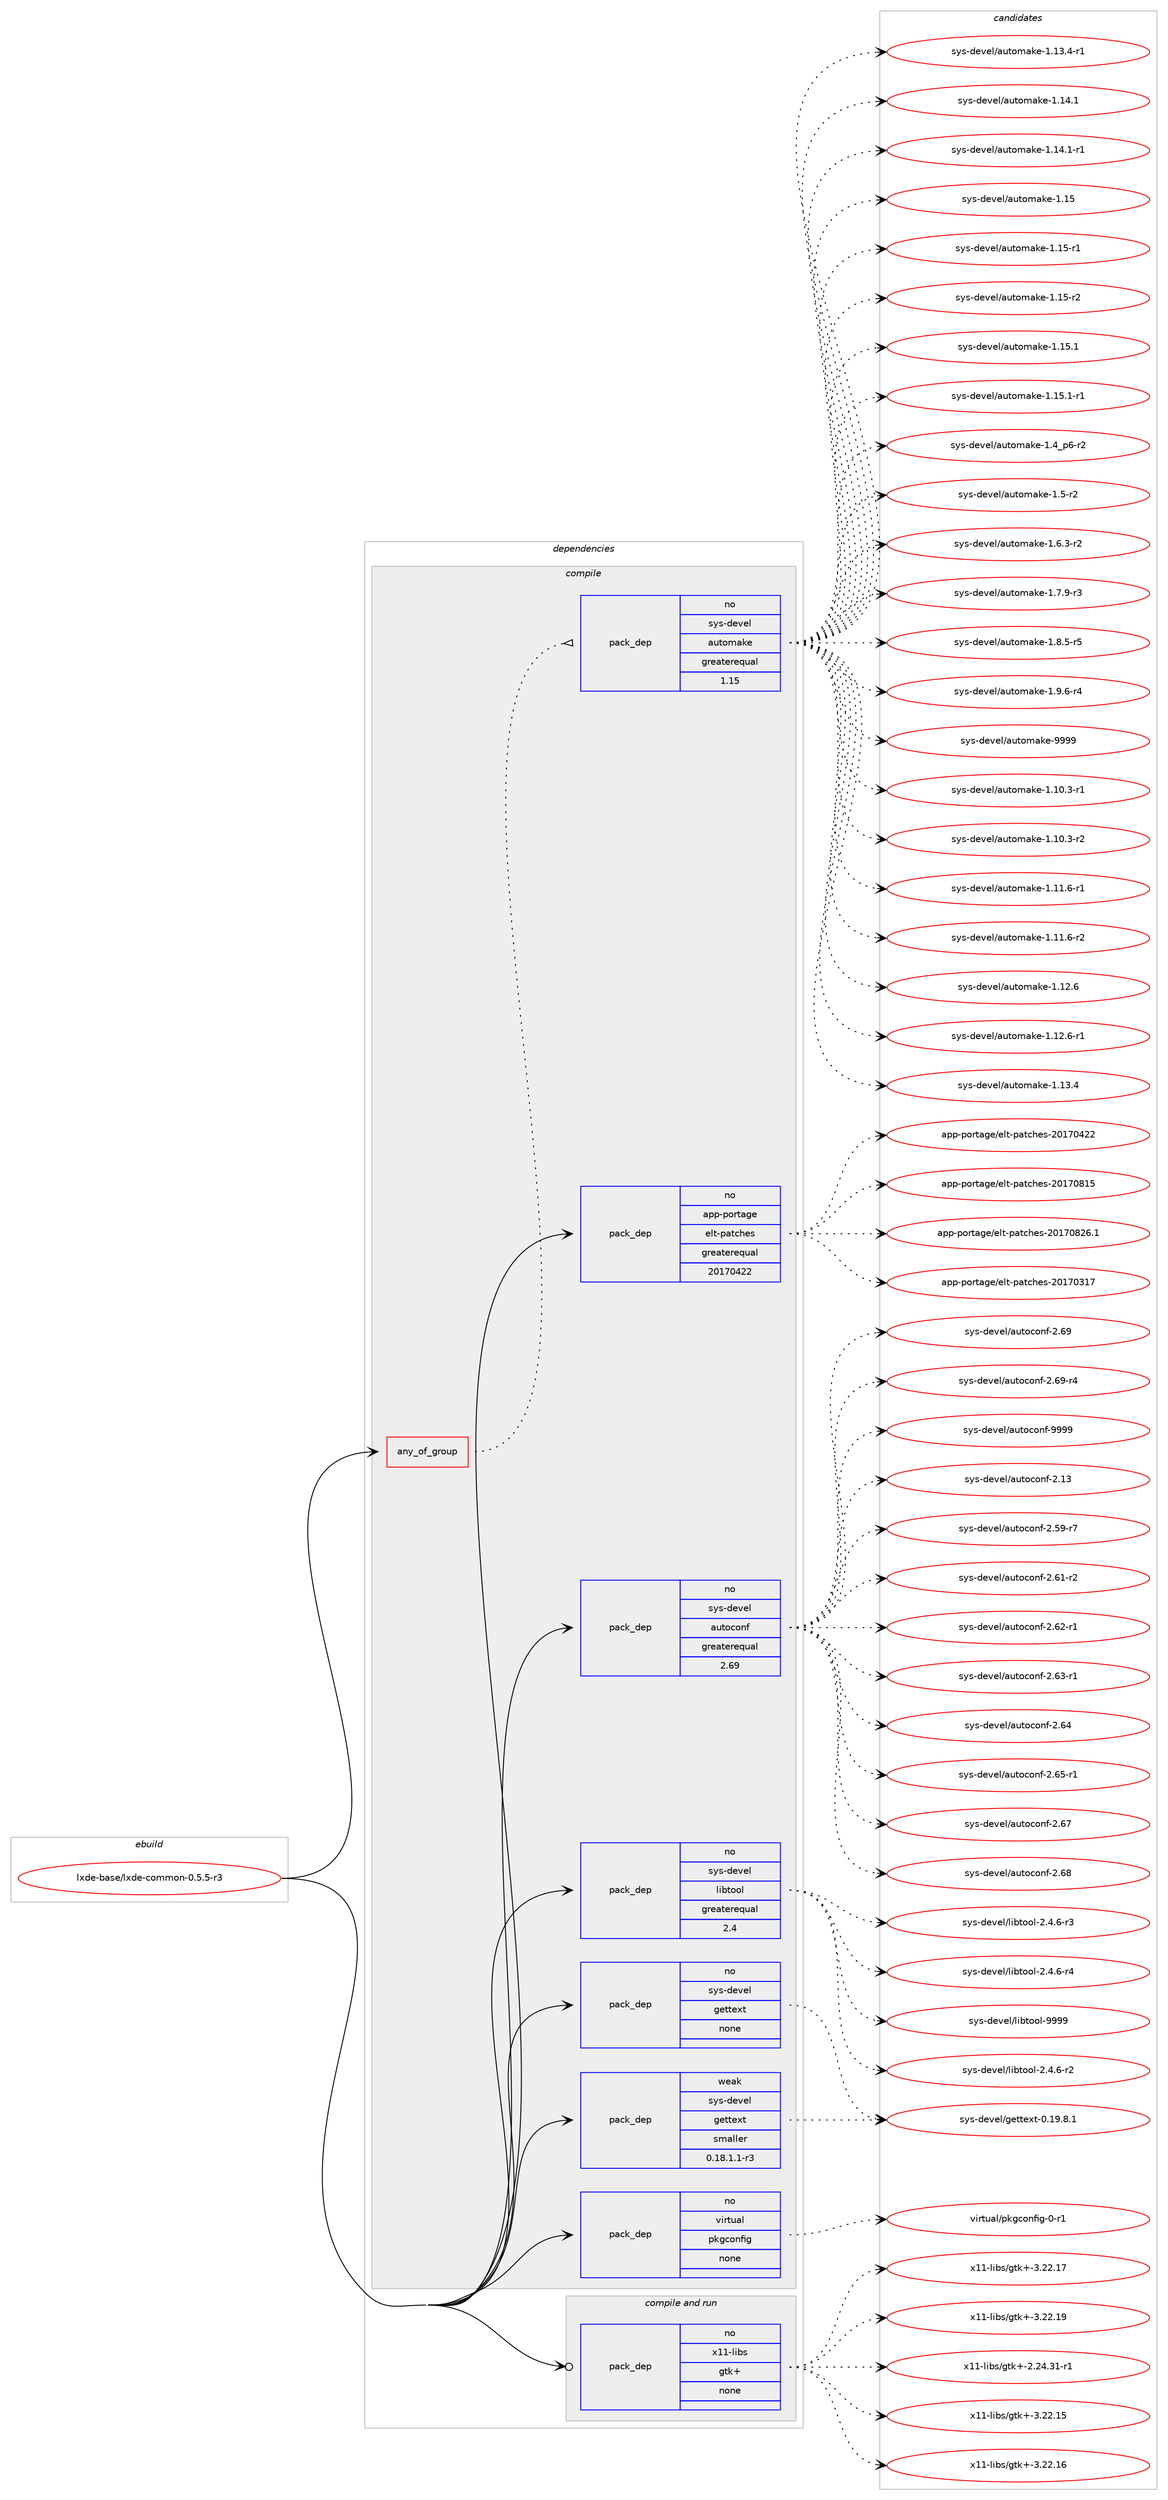 digraph prolog {

# *************
# Graph options
# *************

newrank=true;
concentrate=true;
compound=true;
graph [rankdir=LR,fontname=Helvetica,fontsize=10,ranksep=1.5];#, ranksep=2.5, nodesep=0.2];
edge  [arrowhead=vee];
node  [fontname=Helvetica,fontsize=10];

# **********
# The ebuild
# **********

subgraph cluster_leftcol {
color=gray;
rank=same;
label=<<i>ebuild</i>>;
id [label="lxde-base/lxde-common-0.5.5-r3", color=red, width=4, href="../lxde-base/lxde-common-0.5.5-r3.svg"];
}

# ****************
# The dependencies
# ****************

subgraph cluster_midcol {
color=gray;
label=<<i>dependencies</i>>;
subgraph cluster_compile {
fillcolor="#eeeeee";
style=filled;
label=<<i>compile</i>>;
subgraph any4926 {
dependency338616 [label=<<TABLE BORDER="0" CELLBORDER="1" CELLSPACING="0" CELLPADDING="4"><TR><TD CELLPADDING="10">any_of_group</TD></TR></TABLE>>, shape=none, color=red];subgraph pack248932 {
dependency338617 [label=<<TABLE BORDER="0" CELLBORDER="1" CELLSPACING="0" CELLPADDING="4" WIDTH="220"><TR><TD ROWSPAN="6" CELLPADDING="30">pack_dep</TD></TR><TR><TD WIDTH="110">no</TD></TR><TR><TD>sys-devel</TD></TR><TR><TD>automake</TD></TR><TR><TD>greaterequal</TD></TR><TR><TD>1.15</TD></TR></TABLE>>, shape=none, color=blue];
}
dependency338616:e -> dependency338617:w [weight=20,style="dotted",arrowhead="oinv"];
}
id:e -> dependency338616:w [weight=20,style="solid",arrowhead="vee"];
subgraph pack248933 {
dependency338618 [label=<<TABLE BORDER="0" CELLBORDER="1" CELLSPACING="0" CELLPADDING="4" WIDTH="220"><TR><TD ROWSPAN="6" CELLPADDING="30">pack_dep</TD></TR><TR><TD WIDTH="110">no</TD></TR><TR><TD>app-portage</TD></TR><TR><TD>elt-patches</TD></TR><TR><TD>greaterequal</TD></TR><TR><TD>20170422</TD></TR></TABLE>>, shape=none, color=blue];
}
id:e -> dependency338618:w [weight=20,style="solid",arrowhead="vee"];
subgraph pack248934 {
dependency338619 [label=<<TABLE BORDER="0" CELLBORDER="1" CELLSPACING="0" CELLPADDING="4" WIDTH="220"><TR><TD ROWSPAN="6" CELLPADDING="30">pack_dep</TD></TR><TR><TD WIDTH="110">no</TD></TR><TR><TD>sys-devel</TD></TR><TR><TD>autoconf</TD></TR><TR><TD>greaterequal</TD></TR><TR><TD>2.69</TD></TR></TABLE>>, shape=none, color=blue];
}
id:e -> dependency338619:w [weight=20,style="solid",arrowhead="vee"];
subgraph pack248935 {
dependency338620 [label=<<TABLE BORDER="0" CELLBORDER="1" CELLSPACING="0" CELLPADDING="4" WIDTH="220"><TR><TD ROWSPAN="6" CELLPADDING="30">pack_dep</TD></TR><TR><TD WIDTH="110">no</TD></TR><TR><TD>sys-devel</TD></TR><TR><TD>gettext</TD></TR><TR><TD>none</TD></TR><TR><TD></TD></TR></TABLE>>, shape=none, color=blue];
}
id:e -> dependency338620:w [weight=20,style="solid",arrowhead="vee"];
subgraph pack248936 {
dependency338621 [label=<<TABLE BORDER="0" CELLBORDER="1" CELLSPACING="0" CELLPADDING="4" WIDTH="220"><TR><TD ROWSPAN="6" CELLPADDING="30">pack_dep</TD></TR><TR><TD WIDTH="110">no</TD></TR><TR><TD>sys-devel</TD></TR><TR><TD>libtool</TD></TR><TR><TD>greaterequal</TD></TR><TR><TD>2.4</TD></TR></TABLE>>, shape=none, color=blue];
}
id:e -> dependency338621:w [weight=20,style="solid",arrowhead="vee"];
subgraph pack248937 {
dependency338622 [label=<<TABLE BORDER="0" CELLBORDER="1" CELLSPACING="0" CELLPADDING="4" WIDTH="220"><TR><TD ROWSPAN="6" CELLPADDING="30">pack_dep</TD></TR><TR><TD WIDTH="110">no</TD></TR><TR><TD>virtual</TD></TR><TR><TD>pkgconfig</TD></TR><TR><TD>none</TD></TR><TR><TD></TD></TR></TABLE>>, shape=none, color=blue];
}
id:e -> dependency338622:w [weight=20,style="solid",arrowhead="vee"];
subgraph pack248938 {
dependency338623 [label=<<TABLE BORDER="0" CELLBORDER="1" CELLSPACING="0" CELLPADDING="4" WIDTH="220"><TR><TD ROWSPAN="6" CELLPADDING="30">pack_dep</TD></TR><TR><TD WIDTH="110">weak</TD></TR><TR><TD>sys-devel</TD></TR><TR><TD>gettext</TD></TR><TR><TD>smaller</TD></TR><TR><TD>0.18.1.1-r3</TD></TR></TABLE>>, shape=none, color=blue];
}
id:e -> dependency338623:w [weight=20,style="solid",arrowhead="vee"];
}
subgraph cluster_compileandrun {
fillcolor="#eeeeee";
style=filled;
label=<<i>compile and run</i>>;
subgraph pack248939 {
dependency338624 [label=<<TABLE BORDER="0" CELLBORDER="1" CELLSPACING="0" CELLPADDING="4" WIDTH="220"><TR><TD ROWSPAN="6" CELLPADDING="30">pack_dep</TD></TR><TR><TD WIDTH="110">no</TD></TR><TR><TD>x11-libs</TD></TR><TR><TD>gtk+</TD></TR><TR><TD>none</TD></TR><TR><TD></TD></TR></TABLE>>, shape=none, color=blue];
}
id:e -> dependency338624:w [weight=20,style="solid",arrowhead="odotvee"];
}
subgraph cluster_run {
fillcolor="#eeeeee";
style=filled;
label=<<i>run</i>>;
}
}

# **************
# The candidates
# **************

subgraph cluster_choices {
rank=same;
color=gray;
label=<<i>candidates</i>>;

subgraph choice248932 {
color=black;
nodesep=1;
choice11512111545100101118101108479711711611110997107101454946494846514511449 [label="sys-devel/automake-1.10.3-r1", color=red, width=4,href="../sys-devel/automake-1.10.3-r1.svg"];
choice11512111545100101118101108479711711611110997107101454946494846514511450 [label="sys-devel/automake-1.10.3-r2", color=red, width=4,href="../sys-devel/automake-1.10.3-r2.svg"];
choice11512111545100101118101108479711711611110997107101454946494946544511449 [label="sys-devel/automake-1.11.6-r1", color=red, width=4,href="../sys-devel/automake-1.11.6-r1.svg"];
choice11512111545100101118101108479711711611110997107101454946494946544511450 [label="sys-devel/automake-1.11.6-r2", color=red, width=4,href="../sys-devel/automake-1.11.6-r2.svg"];
choice1151211154510010111810110847971171161111099710710145494649504654 [label="sys-devel/automake-1.12.6", color=red, width=4,href="../sys-devel/automake-1.12.6.svg"];
choice11512111545100101118101108479711711611110997107101454946495046544511449 [label="sys-devel/automake-1.12.6-r1", color=red, width=4,href="../sys-devel/automake-1.12.6-r1.svg"];
choice1151211154510010111810110847971171161111099710710145494649514652 [label="sys-devel/automake-1.13.4", color=red, width=4,href="../sys-devel/automake-1.13.4.svg"];
choice11512111545100101118101108479711711611110997107101454946495146524511449 [label="sys-devel/automake-1.13.4-r1", color=red, width=4,href="../sys-devel/automake-1.13.4-r1.svg"];
choice1151211154510010111810110847971171161111099710710145494649524649 [label="sys-devel/automake-1.14.1", color=red, width=4,href="../sys-devel/automake-1.14.1.svg"];
choice11512111545100101118101108479711711611110997107101454946495246494511449 [label="sys-devel/automake-1.14.1-r1", color=red, width=4,href="../sys-devel/automake-1.14.1-r1.svg"];
choice115121115451001011181011084797117116111109971071014549464953 [label="sys-devel/automake-1.15", color=red, width=4,href="../sys-devel/automake-1.15.svg"];
choice1151211154510010111810110847971171161111099710710145494649534511449 [label="sys-devel/automake-1.15-r1", color=red, width=4,href="../sys-devel/automake-1.15-r1.svg"];
choice1151211154510010111810110847971171161111099710710145494649534511450 [label="sys-devel/automake-1.15-r2", color=red, width=4,href="../sys-devel/automake-1.15-r2.svg"];
choice1151211154510010111810110847971171161111099710710145494649534649 [label="sys-devel/automake-1.15.1", color=red, width=4,href="../sys-devel/automake-1.15.1.svg"];
choice11512111545100101118101108479711711611110997107101454946495346494511449 [label="sys-devel/automake-1.15.1-r1", color=red, width=4,href="../sys-devel/automake-1.15.1-r1.svg"];
choice115121115451001011181011084797117116111109971071014549465295112544511450 [label="sys-devel/automake-1.4_p6-r2", color=red, width=4,href="../sys-devel/automake-1.4_p6-r2.svg"];
choice11512111545100101118101108479711711611110997107101454946534511450 [label="sys-devel/automake-1.5-r2", color=red, width=4,href="../sys-devel/automake-1.5-r2.svg"];
choice115121115451001011181011084797117116111109971071014549465446514511450 [label="sys-devel/automake-1.6.3-r2", color=red, width=4,href="../sys-devel/automake-1.6.3-r2.svg"];
choice115121115451001011181011084797117116111109971071014549465546574511451 [label="sys-devel/automake-1.7.9-r3", color=red, width=4,href="../sys-devel/automake-1.7.9-r3.svg"];
choice115121115451001011181011084797117116111109971071014549465646534511453 [label="sys-devel/automake-1.8.5-r5", color=red, width=4,href="../sys-devel/automake-1.8.5-r5.svg"];
choice115121115451001011181011084797117116111109971071014549465746544511452 [label="sys-devel/automake-1.9.6-r4", color=red, width=4,href="../sys-devel/automake-1.9.6-r4.svg"];
choice115121115451001011181011084797117116111109971071014557575757 [label="sys-devel/automake-9999", color=red, width=4,href="../sys-devel/automake-9999.svg"];
dependency338617:e -> choice11512111545100101118101108479711711611110997107101454946494846514511449:w [style=dotted,weight="100"];
dependency338617:e -> choice11512111545100101118101108479711711611110997107101454946494846514511450:w [style=dotted,weight="100"];
dependency338617:e -> choice11512111545100101118101108479711711611110997107101454946494946544511449:w [style=dotted,weight="100"];
dependency338617:e -> choice11512111545100101118101108479711711611110997107101454946494946544511450:w [style=dotted,weight="100"];
dependency338617:e -> choice1151211154510010111810110847971171161111099710710145494649504654:w [style=dotted,weight="100"];
dependency338617:e -> choice11512111545100101118101108479711711611110997107101454946495046544511449:w [style=dotted,weight="100"];
dependency338617:e -> choice1151211154510010111810110847971171161111099710710145494649514652:w [style=dotted,weight="100"];
dependency338617:e -> choice11512111545100101118101108479711711611110997107101454946495146524511449:w [style=dotted,weight="100"];
dependency338617:e -> choice1151211154510010111810110847971171161111099710710145494649524649:w [style=dotted,weight="100"];
dependency338617:e -> choice11512111545100101118101108479711711611110997107101454946495246494511449:w [style=dotted,weight="100"];
dependency338617:e -> choice115121115451001011181011084797117116111109971071014549464953:w [style=dotted,weight="100"];
dependency338617:e -> choice1151211154510010111810110847971171161111099710710145494649534511449:w [style=dotted,weight="100"];
dependency338617:e -> choice1151211154510010111810110847971171161111099710710145494649534511450:w [style=dotted,weight="100"];
dependency338617:e -> choice1151211154510010111810110847971171161111099710710145494649534649:w [style=dotted,weight="100"];
dependency338617:e -> choice11512111545100101118101108479711711611110997107101454946495346494511449:w [style=dotted,weight="100"];
dependency338617:e -> choice115121115451001011181011084797117116111109971071014549465295112544511450:w [style=dotted,weight="100"];
dependency338617:e -> choice11512111545100101118101108479711711611110997107101454946534511450:w [style=dotted,weight="100"];
dependency338617:e -> choice115121115451001011181011084797117116111109971071014549465446514511450:w [style=dotted,weight="100"];
dependency338617:e -> choice115121115451001011181011084797117116111109971071014549465546574511451:w [style=dotted,weight="100"];
dependency338617:e -> choice115121115451001011181011084797117116111109971071014549465646534511453:w [style=dotted,weight="100"];
dependency338617:e -> choice115121115451001011181011084797117116111109971071014549465746544511452:w [style=dotted,weight="100"];
dependency338617:e -> choice115121115451001011181011084797117116111109971071014557575757:w [style=dotted,weight="100"];
}
subgraph choice248933 {
color=black;
nodesep=1;
choice97112112451121111141169710310147101108116451129711699104101115455048495548514955 [label="app-portage/elt-patches-20170317", color=red, width=4,href="../app-portage/elt-patches-20170317.svg"];
choice97112112451121111141169710310147101108116451129711699104101115455048495548525050 [label="app-portage/elt-patches-20170422", color=red, width=4,href="../app-portage/elt-patches-20170422.svg"];
choice97112112451121111141169710310147101108116451129711699104101115455048495548564953 [label="app-portage/elt-patches-20170815", color=red, width=4,href="../app-portage/elt-patches-20170815.svg"];
choice971121124511211111411697103101471011081164511297116991041011154550484955485650544649 [label="app-portage/elt-patches-20170826.1", color=red, width=4,href="../app-portage/elt-patches-20170826.1.svg"];
dependency338618:e -> choice97112112451121111141169710310147101108116451129711699104101115455048495548514955:w [style=dotted,weight="100"];
dependency338618:e -> choice97112112451121111141169710310147101108116451129711699104101115455048495548525050:w [style=dotted,weight="100"];
dependency338618:e -> choice97112112451121111141169710310147101108116451129711699104101115455048495548564953:w [style=dotted,weight="100"];
dependency338618:e -> choice971121124511211111411697103101471011081164511297116991041011154550484955485650544649:w [style=dotted,weight="100"];
}
subgraph choice248934 {
color=black;
nodesep=1;
choice115121115451001011181011084797117116111991111101024550464951 [label="sys-devel/autoconf-2.13", color=red, width=4,href="../sys-devel/autoconf-2.13.svg"];
choice1151211154510010111810110847971171161119911111010245504653574511455 [label="sys-devel/autoconf-2.59-r7", color=red, width=4,href="../sys-devel/autoconf-2.59-r7.svg"];
choice1151211154510010111810110847971171161119911111010245504654494511450 [label="sys-devel/autoconf-2.61-r2", color=red, width=4,href="../sys-devel/autoconf-2.61-r2.svg"];
choice1151211154510010111810110847971171161119911111010245504654504511449 [label="sys-devel/autoconf-2.62-r1", color=red, width=4,href="../sys-devel/autoconf-2.62-r1.svg"];
choice1151211154510010111810110847971171161119911111010245504654514511449 [label="sys-devel/autoconf-2.63-r1", color=red, width=4,href="../sys-devel/autoconf-2.63-r1.svg"];
choice115121115451001011181011084797117116111991111101024550465452 [label="sys-devel/autoconf-2.64", color=red, width=4,href="../sys-devel/autoconf-2.64.svg"];
choice1151211154510010111810110847971171161119911111010245504654534511449 [label="sys-devel/autoconf-2.65-r1", color=red, width=4,href="../sys-devel/autoconf-2.65-r1.svg"];
choice115121115451001011181011084797117116111991111101024550465455 [label="sys-devel/autoconf-2.67", color=red, width=4,href="../sys-devel/autoconf-2.67.svg"];
choice115121115451001011181011084797117116111991111101024550465456 [label="sys-devel/autoconf-2.68", color=red, width=4,href="../sys-devel/autoconf-2.68.svg"];
choice115121115451001011181011084797117116111991111101024550465457 [label="sys-devel/autoconf-2.69", color=red, width=4,href="../sys-devel/autoconf-2.69.svg"];
choice1151211154510010111810110847971171161119911111010245504654574511452 [label="sys-devel/autoconf-2.69-r4", color=red, width=4,href="../sys-devel/autoconf-2.69-r4.svg"];
choice115121115451001011181011084797117116111991111101024557575757 [label="sys-devel/autoconf-9999", color=red, width=4,href="../sys-devel/autoconf-9999.svg"];
dependency338619:e -> choice115121115451001011181011084797117116111991111101024550464951:w [style=dotted,weight="100"];
dependency338619:e -> choice1151211154510010111810110847971171161119911111010245504653574511455:w [style=dotted,weight="100"];
dependency338619:e -> choice1151211154510010111810110847971171161119911111010245504654494511450:w [style=dotted,weight="100"];
dependency338619:e -> choice1151211154510010111810110847971171161119911111010245504654504511449:w [style=dotted,weight="100"];
dependency338619:e -> choice1151211154510010111810110847971171161119911111010245504654514511449:w [style=dotted,weight="100"];
dependency338619:e -> choice115121115451001011181011084797117116111991111101024550465452:w [style=dotted,weight="100"];
dependency338619:e -> choice1151211154510010111810110847971171161119911111010245504654534511449:w [style=dotted,weight="100"];
dependency338619:e -> choice115121115451001011181011084797117116111991111101024550465455:w [style=dotted,weight="100"];
dependency338619:e -> choice115121115451001011181011084797117116111991111101024550465456:w [style=dotted,weight="100"];
dependency338619:e -> choice115121115451001011181011084797117116111991111101024550465457:w [style=dotted,weight="100"];
dependency338619:e -> choice1151211154510010111810110847971171161119911111010245504654574511452:w [style=dotted,weight="100"];
dependency338619:e -> choice115121115451001011181011084797117116111991111101024557575757:w [style=dotted,weight="100"];
}
subgraph choice248935 {
color=black;
nodesep=1;
choice1151211154510010111810110847103101116116101120116454846495746564649 [label="sys-devel/gettext-0.19.8.1", color=red, width=4,href="../sys-devel/gettext-0.19.8.1.svg"];
dependency338620:e -> choice1151211154510010111810110847103101116116101120116454846495746564649:w [style=dotted,weight="100"];
}
subgraph choice248936 {
color=black;
nodesep=1;
choice1151211154510010111810110847108105981161111111084550465246544511450 [label="sys-devel/libtool-2.4.6-r2", color=red, width=4,href="../sys-devel/libtool-2.4.6-r2.svg"];
choice1151211154510010111810110847108105981161111111084550465246544511451 [label="sys-devel/libtool-2.4.6-r3", color=red, width=4,href="../sys-devel/libtool-2.4.6-r3.svg"];
choice1151211154510010111810110847108105981161111111084550465246544511452 [label="sys-devel/libtool-2.4.6-r4", color=red, width=4,href="../sys-devel/libtool-2.4.6-r4.svg"];
choice1151211154510010111810110847108105981161111111084557575757 [label="sys-devel/libtool-9999", color=red, width=4,href="../sys-devel/libtool-9999.svg"];
dependency338621:e -> choice1151211154510010111810110847108105981161111111084550465246544511450:w [style=dotted,weight="100"];
dependency338621:e -> choice1151211154510010111810110847108105981161111111084550465246544511451:w [style=dotted,weight="100"];
dependency338621:e -> choice1151211154510010111810110847108105981161111111084550465246544511452:w [style=dotted,weight="100"];
dependency338621:e -> choice1151211154510010111810110847108105981161111111084557575757:w [style=dotted,weight="100"];
}
subgraph choice248937 {
color=black;
nodesep=1;
choice11810511411611797108471121071039911111010210510345484511449 [label="virtual/pkgconfig-0-r1", color=red, width=4,href="../virtual/pkgconfig-0-r1.svg"];
dependency338622:e -> choice11810511411611797108471121071039911111010210510345484511449:w [style=dotted,weight="100"];
}
subgraph choice248938 {
color=black;
nodesep=1;
choice1151211154510010111810110847103101116116101120116454846495746564649 [label="sys-devel/gettext-0.19.8.1", color=red, width=4,href="../sys-devel/gettext-0.19.8.1.svg"];
dependency338623:e -> choice1151211154510010111810110847103101116116101120116454846495746564649:w [style=dotted,weight="100"];
}
subgraph choice248939 {
color=black;
nodesep=1;
choice12049494510810598115471031161074345504650524651494511449 [label="x11-libs/gtk+-2.24.31-r1", color=red, width=4,href="../x11-libs/gtk+-2.24.31-r1.svg"];
choice1204949451081059811547103116107434551465050464953 [label="x11-libs/gtk+-3.22.15", color=red, width=4,href="../x11-libs/gtk+-3.22.15.svg"];
choice1204949451081059811547103116107434551465050464954 [label="x11-libs/gtk+-3.22.16", color=red, width=4,href="../x11-libs/gtk+-3.22.16.svg"];
choice1204949451081059811547103116107434551465050464955 [label="x11-libs/gtk+-3.22.17", color=red, width=4,href="../x11-libs/gtk+-3.22.17.svg"];
choice1204949451081059811547103116107434551465050464957 [label="x11-libs/gtk+-3.22.19", color=red, width=4,href="../x11-libs/gtk+-3.22.19.svg"];
dependency338624:e -> choice12049494510810598115471031161074345504650524651494511449:w [style=dotted,weight="100"];
dependency338624:e -> choice1204949451081059811547103116107434551465050464953:w [style=dotted,weight="100"];
dependency338624:e -> choice1204949451081059811547103116107434551465050464954:w [style=dotted,weight="100"];
dependency338624:e -> choice1204949451081059811547103116107434551465050464955:w [style=dotted,weight="100"];
dependency338624:e -> choice1204949451081059811547103116107434551465050464957:w [style=dotted,weight="100"];
}
}

}
